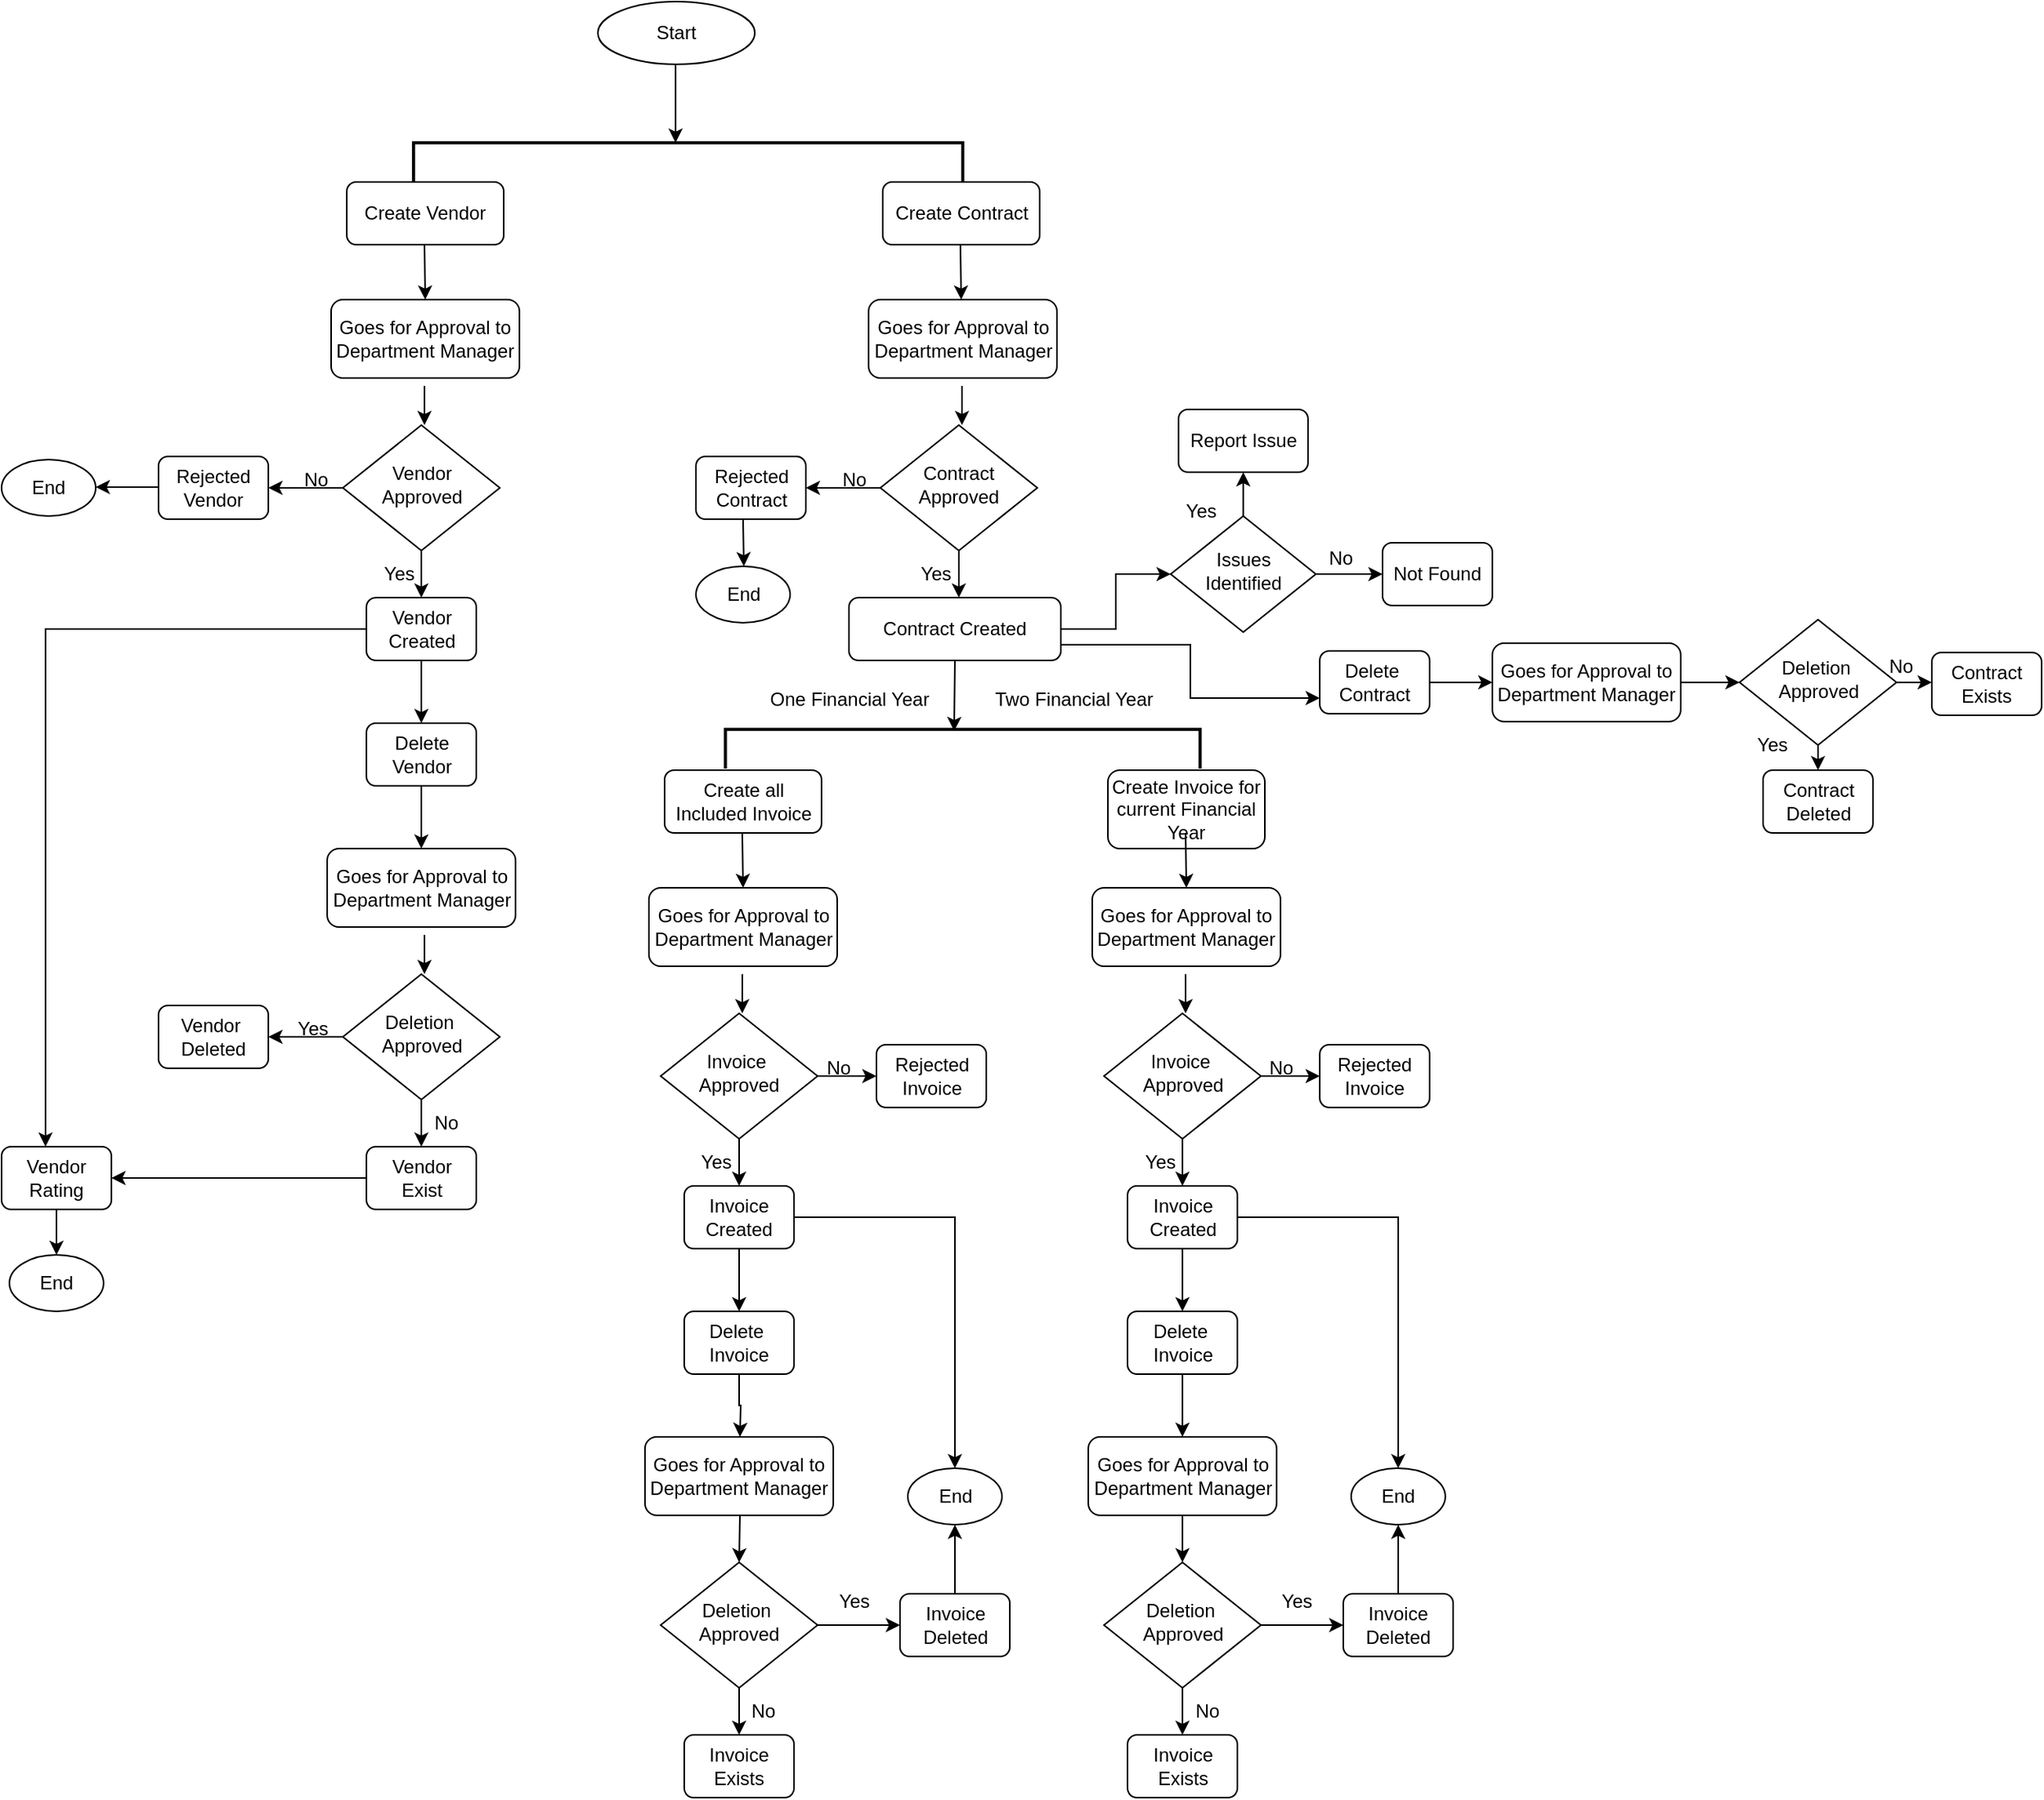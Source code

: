 <mxfile version="24.8.0">
  <diagram name="Page-1" id="CUNVGGAH_TLNrAHx7HYc">
    <mxGraphModel dx="1082" dy="491" grid="1" gridSize="10" guides="1" tooltips="1" connect="1" arrows="1" fold="1" page="1" pageScale="1" pageWidth="1169" pageHeight="827" math="0" shadow="0">
      <root>
        <mxCell id="0" />
        <mxCell id="1" parent="0" />
        <mxCell id="rurIsRCA4eeCTm9-6xiH-1" value="Start" style="ellipse;whiteSpace=wrap;html=1;" vertex="1" parent="1">
          <mxGeometry x="470" y="10" width="100" height="40" as="geometry" />
        </mxCell>
        <mxCell id="rurIsRCA4eeCTm9-6xiH-199" value="Create Vendor" style="rounded=1;whiteSpace=wrap;html=1;fontSize=12;glass=0;strokeWidth=1;shadow=0;" vertex="1" parent="1">
          <mxGeometry x="310" y="125" width="100" height="40" as="geometry" />
        </mxCell>
        <mxCell id="rurIsRCA4eeCTm9-6xiH-207" value="" style="endArrow=classic;html=1;rounded=0;" edge="1" parent="1">
          <mxGeometry width="50" height="50" relative="1" as="geometry">
            <mxPoint x="359.5" y="165" as="sourcePoint" />
            <mxPoint x="360" y="200" as="targetPoint" />
          </mxGeometry>
        </mxCell>
        <mxCell id="rurIsRCA4eeCTm9-6xiH-210" value="Goes for Approval to Department Manager" style="rounded=1;whiteSpace=wrap;html=1;" vertex="1" parent="1">
          <mxGeometry x="300" y="200" width="120" height="50" as="geometry" />
        </mxCell>
        <mxCell id="rurIsRCA4eeCTm9-6xiH-219" style="edgeStyle=orthogonalEdgeStyle;rounded=0;orthogonalLoop=1;jettySize=auto;html=1;exitX=0;exitY=0.5;exitDx=0;exitDy=0;entryX=1;entryY=0.5;entryDx=0;entryDy=0;" edge="1" parent="1" source="rurIsRCA4eeCTm9-6xiH-211" target="rurIsRCA4eeCTm9-6xiH-212">
          <mxGeometry relative="1" as="geometry" />
        </mxCell>
        <mxCell id="rurIsRCA4eeCTm9-6xiH-211" value="Vendor Approved" style="rhombus;whiteSpace=wrap;html=1;shadow=0;fontFamily=Helvetica;fontSize=12;align=center;strokeWidth=1;spacing=6;spacingTop=-4;" vertex="1" parent="1">
          <mxGeometry x="307.5" y="280" width="100" height="80" as="geometry" />
        </mxCell>
        <mxCell id="rurIsRCA4eeCTm9-6xiH-212" value="Rejected&lt;div&gt;Vendor&lt;/div&gt;" style="rounded=1;whiteSpace=wrap;html=1;fontSize=12;glass=0;strokeWidth=1;shadow=0;" vertex="1" parent="1">
          <mxGeometry x="190" y="300" width="70" height="40" as="geometry" />
        </mxCell>
        <mxCell id="rurIsRCA4eeCTm9-6xiH-214" value="No" style="text;html=1;align=center;verticalAlign=middle;resizable=0;points=[];autosize=1;strokeColor=none;fillColor=none;" vertex="1" parent="1">
          <mxGeometry x="270" y="300" width="40" height="30" as="geometry" />
        </mxCell>
        <mxCell id="rurIsRCA4eeCTm9-6xiH-250" style="edgeStyle=orthogonalEdgeStyle;rounded=0;orthogonalLoop=1;jettySize=auto;html=1;exitX=0.5;exitY=1;exitDx=0;exitDy=0;entryX=0.5;entryY=0;entryDx=0;entryDy=0;" edge="1" parent="1" source="rurIsRCA4eeCTm9-6xiH-215" target="rurIsRCA4eeCTm9-6xiH-248">
          <mxGeometry relative="1" as="geometry" />
        </mxCell>
        <mxCell id="rurIsRCA4eeCTm9-6xiH-281" style="edgeStyle=orthogonalEdgeStyle;rounded=0;orthogonalLoop=1;jettySize=auto;html=1;exitX=0;exitY=0.5;exitDx=0;exitDy=0;entryX=0.4;entryY=0;entryDx=0;entryDy=0;entryPerimeter=0;" edge="1" parent="1" source="rurIsRCA4eeCTm9-6xiH-215" target="rurIsRCA4eeCTm9-6xiH-428">
          <mxGeometry relative="1" as="geometry">
            <mxPoint x="120" y="652" as="targetPoint" />
          </mxGeometry>
        </mxCell>
        <mxCell id="rurIsRCA4eeCTm9-6xiH-215" value="Vendor Created" style="rounded=1;whiteSpace=wrap;html=1;fontSize=12;glass=0;strokeWidth=1;shadow=0;" vertex="1" parent="1">
          <mxGeometry x="322.5" y="390" width="70" height="40" as="geometry" />
        </mxCell>
        <mxCell id="rurIsRCA4eeCTm9-6xiH-216" value="" style="endArrow=classic;html=1;rounded=0;" edge="1" parent="1">
          <mxGeometry width="50" height="50" relative="1" as="geometry">
            <mxPoint x="357.5" y="360" as="sourcePoint" />
            <mxPoint x="357.5" y="390" as="targetPoint" />
          </mxGeometry>
        </mxCell>
        <mxCell id="rurIsRCA4eeCTm9-6xiH-217" value="Yes" style="text;html=1;align=center;verticalAlign=middle;resizable=0;points=[];autosize=1;strokeColor=none;fillColor=none;" vertex="1" parent="1">
          <mxGeometry x="322.5" y="360" width="40" height="30" as="geometry" />
        </mxCell>
        <mxCell id="rurIsRCA4eeCTm9-6xiH-218" value="" style="endArrow=classic;html=1;rounded=0;" edge="1" parent="1">
          <mxGeometry width="50" height="50" relative="1" as="geometry">
            <mxPoint x="359.5" y="255" as="sourcePoint" />
            <mxPoint x="359.5" y="280" as="targetPoint" />
          </mxGeometry>
        </mxCell>
        <mxCell id="rurIsRCA4eeCTm9-6xiH-239" value="End" style="ellipse;whiteSpace=wrap;html=1;" vertex="1" parent="1">
          <mxGeometry x="90" y="302" width="60" height="36" as="geometry" />
        </mxCell>
        <mxCell id="rurIsRCA4eeCTm9-6xiH-240" value="" style="endArrow=classic;html=1;rounded=0;" edge="1" parent="1">
          <mxGeometry width="50" height="50" relative="1" as="geometry">
            <mxPoint x="190" y="319.5" as="sourcePoint" />
            <mxPoint x="150" y="319.5" as="targetPoint" />
          </mxGeometry>
        </mxCell>
        <mxCell id="rurIsRCA4eeCTm9-6xiH-263" style="edgeStyle=orthogonalEdgeStyle;rounded=0;orthogonalLoop=1;jettySize=auto;html=1;exitX=0.5;exitY=1;exitDx=0;exitDy=0;entryX=0.5;entryY=0;entryDx=0;entryDy=0;" edge="1" parent="1" source="rurIsRCA4eeCTm9-6xiH-248" target="rurIsRCA4eeCTm9-6xiH-251">
          <mxGeometry relative="1" as="geometry" />
        </mxCell>
        <mxCell id="rurIsRCA4eeCTm9-6xiH-248" value="Delete Vendor" style="rounded=1;whiteSpace=wrap;html=1;fontSize=12;glass=0;strokeWidth=1;shadow=0;" vertex="1" parent="1">
          <mxGeometry x="322.5" y="470" width="70" height="40" as="geometry" />
        </mxCell>
        <mxCell id="rurIsRCA4eeCTm9-6xiH-251" value="Goes for Approval to Department Manager" style="rounded=1;whiteSpace=wrap;html=1;" vertex="1" parent="1">
          <mxGeometry x="297.5" y="550" width="120" height="50" as="geometry" />
        </mxCell>
        <mxCell id="rurIsRCA4eeCTm9-6xiH-252" style="edgeStyle=orthogonalEdgeStyle;rounded=0;orthogonalLoop=1;jettySize=auto;html=1;exitX=0;exitY=0.5;exitDx=0;exitDy=0;entryX=1;entryY=0.5;entryDx=0;entryDy=0;" edge="1" parent="1" source="rurIsRCA4eeCTm9-6xiH-253" target="rurIsRCA4eeCTm9-6xiH-254">
          <mxGeometry relative="1" as="geometry" />
        </mxCell>
        <mxCell id="rurIsRCA4eeCTm9-6xiH-253" value="Deletion&amp;nbsp;&lt;div&gt;Approved&lt;/div&gt;" style="rhombus;whiteSpace=wrap;html=1;shadow=0;fontFamily=Helvetica;fontSize=12;align=center;strokeWidth=1;spacing=6;spacingTop=-4;" vertex="1" parent="1">
          <mxGeometry x="307.5" y="630" width="100" height="80" as="geometry" />
        </mxCell>
        <mxCell id="rurIsRCA4eeCTm9-6xiH-254" value="Vendor&amp;nbsp;&lt;div&gt;Deleted&lt;/div&gt;" style="rounded=1;whiteSpace=wrap;html=1;fontSize=12;glass=0;strokeWidth=1;shadow=0;" vertex="1" parent="1">
          <mxGeometry x="190" y="650" width="70" height="40" as="geometry" />
        </mxCell>
        <mxCell id="rurIsRCA4eeCTm9-6xiH-255" value="No" style="text;html=1;align=center;verticalAlign=middle;resizable=0;points=[];autosize=1;strokeColor=none;fillColor=none;" vertex="1" parent="1">
          <mxGeometry x="352.5" y="710" width="40" height="30" as="geometry" />
        </mxCell>
        <mxCell id="rurIsRCA4eeCTm9-6xiH-429" style="edgeStyle=orthogonalEdgeStyle;rounded=0;orthogonalLoop=1;jettySize=auto;html=1;exitX=0;exitY=0.5;exitDx=0;exitDy=0;entryX=1;entryY=0.5;entryDx=0;entryDy=0;" edge="1" parent="1" source="rurIsRCA4eeCTm9-6xiH-256" target="rurIsRCA4eeCTm9-6xiH-428">
          <mxGeometry relative="1" as="geometry" />
        </mxCell>
        <mxCell id="rurIsRCA4eeCTm9-6xiH-256" value="Vendor &lt;br&gt;Exist" style="rounded=1;whiteSpace=wrap;html=1;fontSize=12;glass=0;strokeWidth=1;shadow=0;" vertex="1" parent="1">
          <mxGeometry x="322.5" y="740" width="70" height="40" as="geometry" />
        </mxCell>
        <mxCell id="rurIsRCA4eeCTm9-6xiH-257" value="" style="endArrow=classic;html=1;rounded=0;" edge="1" parent="1">
          <mxGeometry width="50" height="50" relative="1" as="geometry">
            <mxPoint x="357.5" y="710" as="sourcePoint" />
            <mxPoint x="357.5" y="740" as="targetPoint" />
          </mxGeometry>
        </mxCell>
        <mxCell id="rurIsRCA4eeCTm9-6xiH-258" value="Yes" style="text;html=1;align=center;verticalAlign=middle;resizable=0;points=[];autosize=1;strokeColor=none;fillColor=none;" vertex="1" parent="1">
          <mxGeometry x="267.5" y="650" width="40" height="30" as="geometry" />
        </mxCell>
        <mxCell id="rurIsRCA4eeCTm9-6xiH-259" value="" style="endArrow=classic;html=1;rounded=0;" edge="1" parent="1">
          <mxGeometry width="50" height="50" relative="1" as="geometry">
            <mxPoint x="359.5" y="605" as="sourcePoint" />
            <mxPoint x="359.5" y="630" as="targetPoint" />
          </mxGeometry>
        </mxCell>
        <mxCell id="rurIsRCA4eeCTm9-6xiH-334" value="" style="strokeWidth=2;html=1;shape=mxgraph.flowchart.annotation_1;align=left;pointerEvents=1;direction=south;" vertex="1" parent="1">
          <mxGeometry x="352.5" y="100" width="350" height="25" as="geometry" />
        </mxCell>
        <mxCell id="rurIsRCA4eeCTm9-6xiH-431" style="edgeStyle=orthogonalEdgeStyle;rounded=0;orthogonalLoop=1;jettySize=auto;html=1;exitX=0.5;exitY=1;exitDx=0;exitDy=0;" edge="1" parent="1" source="rurIsRCA4eeCTm9-6xiH-428" target="rurIsRCA4eeCTm9-6xiH-430">
          <mxGeometry relative="1" as="geometry" />
        </mxCell>
        <mxCell id="rurIsRCA4eeCTm9-6xiH-428" value="Vendor &lt;br&gt;Rating" style="rounded=1;whiteSpace=wrap;html=1;fontSize=12;glass=0;strokeWidth=1;shadow=0;" vertex="1" parent="1">
          <mxGeometry x="90" y="740" width="70" height="40" as="geometry" />
        </mxCell>
        <mxCell id="rurIsRCA4eeCTm9-6xiH-430" value="End" style="ellipse;whiteSpace=wrap;html=1;" vertex="1" parent="1">
          <mxGeometry x="95" y="809" width="60" height="36" as="geometry" />
        </mxCell>
        <mxCell id="rurIsRCA4eeCTm9-6xiH-515" value="Goes for Approval to Department Manager" style="rounded=1;whiteSpace=wrap;html=1;" vertex="1" parent="1">
          <mxGeometry x="500" y="925" width="120" height="50" as="geometry" />
        </mxCell>
        <mxCell id="rurIsRCA4eeCTm9-6xiH-516" value="Create Contract" style="rounded=1;whiteSpace=wrap;html=1;fontSize=12;glass=0;strokeWidth=1;shadow=0;" vertex="1" parent="1">
          <mxGeometry x="651.5" y="125" width="100" height="40" as="geometry" />
        </mxCell>
        <mxCell id="rurIsRCA4eeCTm9-6xiH-517" value="" style="endArrow=classic;html=1;rounded=0;" edge="1" parent="1">
          <mxGeometry width="50" height="50" relative="1" as="geometry">
            <mxPoint x="701" y="165" as="sourcePoint" />
            <mxPoint x="701.5" y="200" as="targetPoint" />
          </mxGeometry>
        </mxCell>
        <mxCell id="rurIsRCA4eeCTm9-6xiH-518" value="Goes for Approval to Department Manager" style="rounded=1;whiteSpace=wrap;html=1;" vertex="1" parent="1">
          <mxGeometry x="642.5" y="200" width="120" height="50" as="geometry" />
        </mxCell>
        <mxCell id="rurIsRCA4eeCTm9-6xiH-519" style="edgeStyle=orthogonalEdgeStyle;rounded=0;orthogonalLoop=1;jettySize=auto;html=1;exitX=0;exitY=0.5;exitDx=0;exitDy=0;entryX=1;entryY=0.5;entryDx=0;entryDy=0;" edge="1" parent="1" source="rurIsRCA4eeCTm9-6xiH-520" target="rurIsRCA4eeCTm9-6xiH-521">
          <mxGeometry relative="1" as="geometry" />
        </mxCell>
        <mxCell id="rurIsRCA4eeCTm9-6xiH-520" value="Contract Approved" style="rhombus;whiteSpace=wrap;html=1;shadow=0;fontFamily=Helvetica;fontSize=12;align=center;strokeWidth=1;spacing=6;spacingTop=-4;" vertex="1" parent="1">
          <mxGeometry x="650" y="280" width="100" height="80" as="geometry" />
        </mxCell>
        <mxCell id="rurIsRCA4eeCTm9-6xiH-521" value="Rejected&lt;div&gt;Contract&lt;/div&gt;" style="rounded=1;whiteSpace=wrap;html=1;fontSize=12;glass=0;strokeWidth=1;shadow=0;" vertex="1" parent="1">
          <mxGeometry x="532.5" y="300" width="70" height="40" as="geometry" />
        </mxCell>
        <mxCell id="rurIsRCA4eeCTm9-6xiH-522" value="No" style="text;html=1;align=center;verticalAlign=middle;resizable=0;points=[];autosize=1;strokeColor=none;fillColor=none;" vertex="1" parent="1">
          <mxGeometry x="612.5" y="300" width="40" height="30" as="geometry" />
        </mxCell>
        <mxCell id="rurIsRCA4eeCTm9-6xiH-619" style="edgeStyle=orthogonalEdgeStyle;rounded=0;orthogonalLoop=1;jettySize=auto;html=1;exitX=1;exitY=0.75;exitDx=0;exitDy=0;entryX=0;entryY=0.75;entryDx=0;entryDy=0;" edge="1" parent="1" source="rurIsRCA4eeCTm9-6xiH-525" target="rurIsRCA4eeCTm9-6xiH-611">
          <mxGeometry relative="1" as="geometry" />
        </mxCell>
        <mxCell id="rurIsRCA4eeCTm9-6xiH-636" style="edgeStyle=orthogonalEdgeStyle;rounded=0;orthogonalLoop=1;jettySize=auto;html=1;exitX=1;exitY=0.5;exitDx=0;exitDy=0;entryX=0;entryY=0.5;entryDx=0;entryDy=0;" edge="1" parent="1" source="rurIsRCA4eeCTm9-6xiH-525" target="rurIsRCA4eeCTm9-6xiH-628">
          <mxGeometry relative="1" as="geometry" />
        </mxCell>
        <mxCell id="rurIsRCA4eeCTm9-6xiH-525" value="Contract Created" style="rounded=1;whiteSpace=wrap;html=1;fontSize=12;glass=0;strokeWidth=1;shadow=0;" vertex="1" parent="1">
          <mxGeometry x="630" y="390" width="135" height="40" as="geometry" />
        </mxCell>
        <mxCell id="rurIsRCA4eeCTm9-6xiH-526" value="" style="endArrow=classic;html=1;rounded=0;" edge="1" parent="1">
          <mxGeometry width="50" height="50" relative="1" as="geometry">
            <mxPoint x="700" y="360" as="sourcePoint" />
            <mxPoint x="700" y="390" as="targetPoint" />
          </mxGeometry>
        </mxCell>
        <mxCell id="rurIsRCA4eeCTm9-6xiH-527" value="Yes" style="text;html=1;align=center;verticalAlign=middle;resizable=0;points=[];autosize=1;strokeColor=none;fillColor=none;" vertex="1" parent="1">
          <mxGeometry x="665" y="360" width="40" height="30" as="geometry" />
        </mxCell>
        <mxCell id="rurIsRCA4eeCTm9-6xiH-528" value="" style="endArrow=classic;html=1;rounded=0;" edge="1" parent="1">
          <mxGeometry width="50" height="50" relative="1" as="geometry">
            <mxPoint x="702" y="255" as="sourcePoint" />
            <mxPoint x="702" y="280" as="targetPoint" />
          </mxGeometry>
        </mxCell>
        <mxCell id="rurIsRCA4eeCTm9-6xiH-529" value="" style="endArrow=classic;html=1;rounded=0;" edge="1" parent="1">
          <mxGeometry width="50" height="50" relative="1" as="geometry">
            <mxPoint x="562.5" y="340" as="sourcePoint" />
            <mxPoint x="563" y="370" as="targetPoint" />
          </mxGeometry>
        </mxCell>
        <mxCell id="rurIsRCA4eeCTm9-6xiH-530" value="End" style="ellipse;whiteSpace=wrap;html=1;" vertex="1" parent="1">
          <mxGeometry x="532.5" y="370" width="60" height="36" as="geometry" />
        </mxCell>
        <mxCell id="rurIsRCA4eeCTm9-6xiH-531" value="" style="endArrow=classic;html=1;rounded=0;" edge="1" parent="1">
          <mxGeometry width="50" height="50" relative="1" as="geometry">
            <mxPoint x="692.5" y="100" as="sourcePoint" />
            <mxPoint x="692.5" y="100" as="targetPoint" />
          </mxGeometry>
        </mxCell>
        <mxCell id="rurIsRCA4eeCTm9-6xiH-534" value="" style="strokeWidth=2;html=1;shape=mxgraph.flowchart.annotation_1;align=left;pointerEvents=1;direction=south;" vertex="1" parent="1">
          <mxGeometry x="551.25" y="474" width="302.5" height="25" as="geometry" />
        </mxCell>
        <mxCell id="rurIsRCA4eeCTm9-6xiH-535" value="One Financial Year" style="text;html=1;align=center;verticalAlign=middle;resizable=0;points=[];autosize=1;strokeColor=none;fillColor=none;" vertex="1" parent="1">
          <mxGeometry x="570" y="440" width="120" height="30" as="geometry" />
        </mxCell>
        <mxCell id="rurIsRCA4eeCTm9-6xiH-536" value="Two Financial Year" style="text;html=1;align=center;verticalAlign=middle;resizable=0;points=[];autosize=1;strokeColor=none;fillColor=none;" vertex="1" parent="1">
          <mxGeometry x="712.5" y="440" width="120" height="30" as="geometry" />
        </mxCell>
        <mxCell id="rurIsRCA4eeCTm9-6xiH-537" value="Create all Included Invoice" style="rounded=1;whiteSpace=wrap;html=1;fontSize=12;glass=0;strokeWidth=1;shadow=0;" vertex="1" parent="1">
          <mxGeometry x="512.5" y="500" width="100" height="40" as="geometry" />
        </mxCell>
        <mxCell id="rurIsRCA4eeCTm9-6xiH-538" value="" style="endArrow=classic;html=1;rounded=0;" edge="1" parent="1">
          <mxGeometry width="50" height="50" relative="1" as="geometry">
            <mxPoint x="562" y="540" as="sourcePoint" />
            <mxPoint x="562.5" y="575" as="targetPoint" />
          </mxGeometry>
        </mxCell>
        <mxCell id="rurIsRCA4eeCTm9-6xiH-539" value="Goes for Approval to Department Manager" style="rounded=1;whiteSpace=wrap;html=1;" vertex="1" parent="1">
          <mxGeometry x="502.5" y="575" width="120" height="50" as="geometry" />
        </mxCell>
        <mxCell id="rurIsRCA4eeCTm9-6xiH-540" style="edgeStyle=orthogonalEdgeStyle;rounded=0;orthogonalLoop=1;jettySize=auto;html=1;exitX=1;exitY=0.5;exitDx=0;exitDy=0;entryX=0;entryY=0.5;entryDx=0;entryDy=0;" edge="1" parent="1" source="rurIsRCA4eeCTm9-6xiH-541" target="rurIsRCA4eeCTm9-6xiH-542">
          <mxGeometry relative="1" as="geometry" />
        </mxCell>
        <mxCell id="rurIsRCA4eeCTm9-6xiH-541" value="Invoice&amp;nbsp;&lt;div&gt;Approved&lt;/div&gt;" style="rhombus;whiteSpace=wrap;html=1;shadow=0;fontFamily=Helvetica;fontSize=12;align=center;strokeWidth=1;spacing=6;spacingTop=-4;" vertex="1" parent="1">
          <mxGeometry x="510" y="655" width="100" height="80" as="geometry" />
        </mxCell>
        <mxCell id="rurIsRCA4eeCTm9-6xiH-542" value="Rejected&lt;div&gt;Invoice&lt;/div&gt;" style="rounded=1;whiteSpace=wrap;html=1;fontSize=12;glass=0;strokeWidth=1;shadow=0;" vertex="1" parent="1">
          <mxGeometry x="647.5" y="675" width="70" height="40" as="geometry" />
        </mxCell>
        <mxCell id="rurIsRCA4eeCTm9-6xiH-543" value="No" style="text;html=1;align=center;verticalAlign=middle;resizable=0;points=[];autosize=1;strokeColor=none;fillColor=none;" vertex="1" parent="1">
          <mxGeometry x="602.5" y="675" width="40" height="30" as="geometry" />
        </mxCell>
        <mxCell id="rurIsRCA4eeCTm9-6xiH-544" style="edgeStyle=orthogonalEdgeStyle;rounded=0;orthogonalLoop=1;jettySize=auto;html=1;exitX=0.5;exitY=1;exitDx=0;exitDy=0;entryX=0.5;entryY=0;entryDx=0;entryDy=0;" edge="1" parent="1" source="rurIsRCA4eeCTm9-6xiH-546" target="rurIsRCA4eeCTm9-6xiH-551">
          <mxGeometry relative="1" as="geometry" />
        </mxCell>
        <mxCell id="rurIsRCA4eeCTm9-6xiH-545" style="edgeStyle=orthogonalEdgeStyle;rounded=0;orthogonalLoop=1;jettySize=auto;html=1;exitX=1;exitY=0.5;exitDx=0;exitDy=0;entryX=0.5;entryY=0;entryDx=0;entryDy=0;" edge="1" parent="1" source="rurIsRCA4eeCTm9-6xiH-546" target="rurIsRCA4eeCTm9-6xiH-561">
          <mxGeometry relative="1" as="geometry" />
        </mxCell>
        <mxCell id="rurIsRCA4eeCTm9-6xiH-546" value="Invoice Created" style="rounded=1;whiteSpace=wrap;html=1;fontSize=12;glass=0;strokeWidth=1;shadow=0;" vertex="1" parent="1">
          <mxGeometry x="525" y="765" width="70" height="40" as="geometry" />
        </mxCell>
        <mxCell id="rurIsRCA4eeCTm9-6xiH-547" value="" style="endArrow=classic;html=1;rounded=0;" edge="1" parent="1">
          <mxGeometry width="50" height="50" relative="1" as="geometry">
            <mxPoint x="560" y="735" as="sourcePoint" />
            <mxPoint x="560" y="765" as="targetPoint" />
          </mxGeometry>
        </mxCell>
        <mxCell id="rurIsRCA4eeCTm9-6xiH-548" value="Yes" style="text;html=1;align=center;verticalAlign=middle;resizable=0;points=[];autosize=1;strokeColor=none;fillColor=none;" vertex="1" parent="1">
          <mxGeometry x="525" y="735" width="40" height="30" as="geometry" />
        </mxCell>
        <mxCell id="rurIsRCA4eeCTm9-6xiH-549" value="" style="endArrow=classic;html=1;rounded=0;" edge="1" parent="1">
          <mxGeometry width="50" height="50" relative="1" as="geometry">
            <mxPoint x="562" y="630" as="sourcePoint" />
            <mxPoint x="562" y="655" as="targetPoint" />
          </mxGeometry>
        </mxCell>
        <mxCell id="rurIsRCA4eeCTm9-6xiH-550" style="edgeStyle=orthogonalEdgeStyle;rounded=0;orthogonalLoop=1;jettySize=auto;html=1;exitX=0.5;exitY=1;exitDx=0;exitDy=0;entryX=0.5;entryY=0;entryDx=0;entryDy=0;" edge="1" parent="1" source="rurIsRCA4eeCTm9-6xiH-551">
          <mxGeometry relative="1" as="geometry">
            <mxPoint x="560.5" y="925" as="targetPoint" />
          </mxGeometry>
        </mxCell>
        <mxCell id="rurIsRCA4eeCTm9-6xiH-551" value="Delete&amp;nbsp;&lt;div&gt;Invoice&lt;/div&gt;" style="rounded=1;whiteSpace=wrap;html=1;fontSize=12;glass=0;strokeWidth=1;shadow=0;" vertex="1" parent="1">
          <mxGeometry x="525" y="845" width="70" height="40" as="geometry" />
        </mxCell>
        <mxCell id="rurIsRCA4eeCTm9-6xiH-552" style="edgeStyle=orthogonalEdgeStyle;rounded=0;orthogonalLoop=1;jettySize=auto;html=1;exitX=1;exitY=0.5;exitDx=0;exitDy=0;entryX=0;entryY=0.5;entryDx=0;entryDy=0;" edge="1" parent="1" source="rurIsRCA4eeCTm9-6xiH-553" target="rurIsRCA4eeCTm9-6xiH-560">
          <mxGeometry relative="1" as="geometry" />
        </mxCell>
        <mxCell id="rurIsRCA4eeCTm9-6xiH-553" value="Deletion&amp;nbsp;&lt;div&gt;Approved&lt;/div&gt;" style="rhombus;whiteSpace=wrap;html=1;shadow=0;fontFamily=Helvetica;fontSize=12;align=center;strokeWidth=1;spacing=6;spacingTop=-4;" vertex="1" parent="1">
          <mxGeometry x="510" y="1005" width="100" height="80" as="geometry" />
        </mxCell>
        <mxCell id="rurIsRCA4eeCTm9-6xiH-554" value="No" style="text;html=1;align=center;verticalAlign=middle;resizable=0;points=[];autosize=1;strokeColor=none;fillColor=none;" vertex="1" parent="1">
          <mxGeometry x="555" y="1085" width="40" height="30" as="geometry" />
        </mxCell>
        <mxCell id="rurIsRCA4eeCTm9-6xiH-555" value="&lt;div&gt;Invoice&lt;/div&gt;Exists" style="rounded=1;whiteSpace=wrap;html=1;fontSize=12;glass=0;strokeWidth=1;shadow=0;" vertex="1" parent="1">
          <mxGeometry x="525" y="1115" width="70" height="40" as="geometry" />
        </mxCell>
        <mxCell id="rurIsRCA4eeCTm9-6xiH-556" value="" style="endArrow=classic;html=1;rounded=0;" edge="1" parent="1">
          <mxGeometry width="50" height="50" relative="1" as="geometry">
            <mxPoint x="560" y="1085" as="sourcePoint" />
            <mxPoint x="560" y="1115" as="targetPoint" />
          </mxGeometry>
        </mxCell>
        <mxCell id="rurIsRCA4eeCTm9-6xiH-557" value="Yes" style="text;html=1;align=center;verticalAlign=middle;resizable=0;points=[];autosize=1;strokeColor=none;fillColor=none;" vertex="1" parent="1">
          <mxGeometry x="612.5" y="1015" width="40" height="30" as="geometry" />
        </mxCell>
        <mxCell id="rurIsRCA4eeCTm9-6xiH-558" value="" style="endArrow=classic;html=1;rounded=0;entryX=0.5;entryY=0;entryDx=0;entryDy=0;exitX=0.5;exitY=1;exitDx=0;exitDy=0;" edge="1" parent="1" target="rurIsRCA4eeCTm9-6xiH-553">
          <mxGeometry width="50" height="50" relative="1" as="geometry">
            <mxPoint x="560.5" y="975" as="sourcePoint" />
            <mxPoint x="562" y="1005" as="targetPoint" />
          </mxGeometry>
        </mxCell>
        <mxCell id="rurIsRCA4eeCTm9-6xiH-559" style="edgeStyle=orthogonalEdgeStyle;rounded=0;orthogonalLoop=1;jettySize=auto;html=1;exitX=0.5;exitY=0;exitDx=0;exitDy=0;entryX=0.5;entryY=1;entryDx=0;entryDy=0;" edge="1" parent="1" source="rurIsRCA4eeCTm9-6xiH-560" target="rurIsRCA4eeCTm9-6xiH-561">
          <mxGeometry relative="1" as="geometry" />
        </mxCell>
        <mxCell id="rurIsRCA4eeCTm9-6xiH-560" value="&lt;div&gt;Invoice&lt;/div&gt;&lt;div&gt;Deleted&lt;/div&gt;" style="rounded=1;whiteSpace=wrap;html=1;fontSize=12;glass=0;strokeWidth=1;shadow=0;" vertex="1" parent="1">
          <mxGeometry x="662.5" y="1025" width="70" height="40" as="geometry" />
        </mxCell>
        <mxCell id="rurIsRCA4eeCTm9-6xiH-561" value="End" style="ellipse;whiteSpace=wrap;html=1;" vertex="1" parent="1">
          <mxGeometry x="667.5" y="945" width="60" height="36" as="geometry" />
        </mxCell>
        <mxCell id="rurIsRCA4eeCTm9-6xiH-562" value="Create Invoice for current Financial Year" style="rounded=1;whiteSpace=wrap;html=1;fontSize=12;glass=0;strokeWidth=1;shadow=0;" vertex="1" parent="1">
          <mxGeometry x="795" y="500" width="100" height="50" as="geometry" />
        </mxCell>
        <mxCell id="rurIsRCA4eeCTm9-6xiH-563" value="" style="endArrow=classic;html=1;rounded=0;" edge="1" parent="1">
          <mxGeometry width="50" height="50" relative="1" as="geometry">
            <mxPoint x="844.5" y="540" as="sourcePoint" />
            <mxPoint x="845" y="575" as="targetPoint" />
          </mxGeometry>
        </mxCell>
        <mxCell id="rurIsRCA4eeCTm9-6xiH-564" value="Goes for Approval to Department Manager" style="rounded=1;whiteSpace=wrap;html=1;" vertex="1" parent="1">
          <mxGeometry x="785" y="575" width="120" height="50" as="geometry" />
        </mxCell>
        <mxCell id="rurIsRCA4eeCTm9-6xiH-565" style="edgeStyle=orthogonalEdgeStyle;rounded=0;orthogonalLoop=1;jettySize=auto;html=1;exitX=1;exitY=0.5;exitDx=0;exitDy=0;entryX=0;entryY=0.5;entryDx=0;entryDy=0;" edge="1" parent="1" source="rurIsRCA4eeCTm9-6xiH-566" target="rurIsRCA4eeCTm9-6xiH-567">
          <mxGeometry relative="1" as="geometry" />
        </mxCell>
        <mxCell id="rurIsRCA4eeCTm9-6xiH-566" value="Invoice&amp;nbsp;&lt;div&gt;Approved&lt;/div&gt;" style="rhombus;whiteSpace=wrap;html=1;shadow=0;fontFamily=Helvetica;fontSize=12;align=center;strokeWidth=1;spacing=6;spacingTop=-4;" vertex="1" parent="1">
          <mxGeometry x="792.5" y="655" width="100" height="80" as="geometry" />
        </mxCell>
        <mxCell id="rurIsRCA4eeCTm9-6xiH-567" value="Rejected&lt;div&gt;Invoice&lt;/div&gt;" style="rounded=1;whiteSpace=wrap;html=1;fontSize=12;glass=0;strokeWidth=1;shadow=0;" vertex="1" parent="1">
          <mxGeometry x="930" y="675" width="70" height="40" as="geometry" />
        </mxCell>
        <mxCell id="rurIsRCA4eeCTm9-6xiH-568" value="No" style="text;html=1;align=center;verticalAlign=middle;resizable=0;points=[];autosize=1;strokeColor=none;fillColor=none;" vertex="1" parent="1">
          <mxGeometry x="885" y="675" width="40" height="30" as="geometry" />
        </mxCell>
        <mxCell id="rurIsRCA4eeCTm9-6xiH-569" style="edgeStyle=orthogonalEdgeStyle;rounded=0;orthogonalLoop=1;jettySize=auto;html=1;exitX=0.5;exitY=1;exitDx=0;exitDy=0;entryX=0.5;entryY=0;entryDx=0;entryDy=0;" edge="1" parent="1" source="rurIsRCA4eeCTm9-6xiH-571" target="rurIsRCA4eeCTm9-6xiH-576">
          <mxGeometry relative="1" as="geometry" />
        </mxCell>
        <mxCell id="rurIsRCA4eeCTm9-6xiH-570" style="edgeStyle=orthogonalEdgeStyle;rounded=0;orthogonalLoop=1;jettySize=auto;html=1;exitX=1;exitY=0.5;exitDx=0;exitDy=0;entryX=0.5;entryY=0;entryDx=0;entryDy=0;" edge="1" parent="1" source="rurIsRCA4eeCTm9-6xiH-571" target="rurIsRCA4eeCTm9-6xiH-587">
          <mxGeometry relative="1" as="geometry" />
        </mxCell>
        <mxCell id="rurIsRCA4eeCTm9-6xiH-571" value="Invoice Created" style="rounded=1;whiteSpace=wrap;html=1;fontSize=12;glass=0;strokeWidth=1;shadow=0;" vertex="1" parent="1">
          <mxGeometry x="807.5" y="765" width="70" height="40" as="geometry" />
        </mxCell>
        <mxCell id="rurIsRCA4eeCTm9-6xiH-572" value="" style="endArrow=classic;html=1;rounded=0;" edge="1" parent="1">
          <mxGeometry width="50" height="50" relative="1" as="geometry">
            <mxPoint x="842.5" y="735" as="sourcePoint" />
            <mxPoint x="842.5" y="765" as="targetPoint" />
          </mxGeometry>
        </mxCell>
        <mxCell id="rurIsRCA4eeCTm9-6xiH-573" value="Yes" style="text;html=1;align=center;verticalAlign=middle;resizable=0;points=[];autosize=1;strokeColor=none;fillColor=none;" vertex="1" parent="1">
          <mxGeometry x="807.5" y="735" width="40" height="30" as="geometry" />
        </mxCell>
        <mxCell id="rurIsRCA4eeCTm9-6xiH-574" value="" style="endArrow=classic;html=1;rounded=0;" edge="1" parent="1">
          <mxGeometry width="50" height="50" relative="1" as="geometry">
            <mxPoint x="844.5" y="630" as="sourcePoint" />
            <mxPoint x="844.5" y="655" as="targetPoint" />
          </mxGeometry>
        </mxCell>
        <mxCell id="rurIsRCA4eeCTm9-6xiH-575" style="edgeStyle=orthogonalEdgeStyle;rounded=0;orthogonalLoop=1;jettySize=auto;html=1;exitX=0.5;exitY=1;exitDx=0;exitDy=0;entryX=0.5;entryY=0;entryDx=0;entryDy=0;" edge="1" parent="1" source="rurIsRCA4eeCTm9-6xiH-576" target="rurIsRCA4eeCTm9-6xiH-577">
          <mxGeometry relative="1" as="geometry" />
        </mxCell>
        <mxCell id="rurIsRCA4eeCTm9-6xiH-576" value="Delete&amp;nbsp;&lt;div&gt;Invoice&lt;/div&gt;" style="rounded=1;whiteSpace=wrap;html=1;fontSize=12;glass=0;strokeWidth=1;shadow=0;" vertex="1" parent="1">
          <mxGeometry x="807.5" y="845" width="70" height="40" as="geometry" />
        </mxCell>
        <mxCell id="rurIsRCA4eeCTm9-6xiH-577" value="Goes for Approval to Department Manager" style="rounded=1;whiteSpace=wrap;html=1;" vertex="1" parent="1">
          <mxGeometry x="782.5" y="925" width="120" height="50" as="geometry" />
        </mxCell>
        <mxCell id="rurIsRCA4eeCTm9-6xiH-578" style="edgeStyle=orthogonalEdgeStyle;rounded=0;orthogonalLoop=1;jettySize=auto;html=1;exitX=1;exitY=0.5;exitDx=0;exitDy=0;entryX=0;entryY=0.5;entryDx=0;entryDy=0;" edge="1" parent="1" source="rurIsRCA4eeCTm9-6xiH-579" target="rurIsRCA4eeCTm9-6xiH-586">
          <mxGeometry relative="1" as="geometry" />
        </mxCell>
        <mxCell id="rurIsRCA4eeCTm9-6xiH-579" value="Deletion&amp;nbsp;&lt;div&gt;Approved&lt;/div&gt;" style="rhombus;whiteSpace=wrap;html=1;shadow=0;fontFamily=Helvetica;fontSize=12;align=center;strokeWidth=1;spacing=6;spacingTop=-4;" vertex="1" parent="1">
          <mxGeometry x="792.5" y="1005" width="100" height="80" as="geometry" />
        </mxCell>
        <mxCell id="rurIsRCA4eeCTm9-6xiH-580" value="No" style="text;html=1;align=center;verticalAlign=middle;resizable=0;points=[];autosize=1;strokeColor=none;fillColor=none;" vertex="1" parent="1">
          <mxGeometry x="837.5" y="1085" width="40" height="30" as="geometry" />
        </mxCell>
        <mxCell id="rurIsRCA4eeCTm9-6xiH-581" value="&lt;div&gt;Invoice&lt;/div&gt;Exists" style="rounded=1;whiteSpace=wrap;html=1;fontSize=12;glass=0;strokeWidth=1;shadow=0;" vertex="1" parent="1">
          <mxGeometry x="807.5" y="1115" width="70" height="40" as="geometry" />
        </mxCell>
        <mxCell id="rurIsRCA4eeCTm9-6xiH-582" value="" style="endArrow=classic;html=1;rounded=0;" edge="1" parent="1">
          <mxGeometry width="50" height="50" relative="1" as="geometry">
            <mxPoint x="842.5" y="1085" as="sourcePoint" />
            <mxPoint x="842.5" y="1115" as="targetPoint" />
          </mxGeometry>
        </mxCell>
        <mxCell id="rurIsRCA4eeCTm9-6xiH-583" value="Yes" style="text;html=1;align=center;verticalAlign=middle;resizable=0;points=[];autosize=1;strokeColor=none;fillColor=none;" vertex="1" parent="1">
          <mxGeometry x="895" y="1015" width="40" height="30" as="geometry" />
        </mxCell>
        <mxCell id="rurIsRCA4eeCTm9-6xiH-584" value="" style="endArrow=classic;html=1;rounded=0;entryX=0.5;entryY=0;entryDx=0;entryDy=0;exitX=0.5;exitY=1;exitDx=0;exitDy=0;" edge="1" parent="1" source="rurIsRCA4eeCTm9-6xiH-577" target="rurIsRCA4eeCTm9-6xiH-579">
          <mxGeometry width="50" height="50" relative="1" as="geometry">
            <mxPoint x="843" y="985" as="sourcePoint" />
            <mxPoint x="844.5" y="1005" as="targetPoint" />
          </mxGeometry>
        </mxCell>
        <mxCell id="rurIsRCA4eeCTm9-6xiH-585" style="edgeStyle=orthogonalEdgeStyle;rounded=0;orthogonalLoop=1;jettySize=auto;html=1;exitX=0.5;exitY=0;exitDx=0;exitDy=0;entryX=0.5;entryY=1;entryDx=0;entryDy=0;" edge="1" parent="1" source="rurIsRCA4eeCTm9-6xiH-586" target="rurIsRCA4eeCTm9-6xiH-587">
          <mxGeometry relative="1" as="geometry" />
        </mxCell>
        <mxCell id="rurIsRCA4eeCTm9-6xiH-586" value="&lt;div&gt;Invoice&lt;/div&gt;&lt;div&gt;Deleted&lt;/div&gt;" style="rounded=1;whiteSpace=wrap;html=1;fontSize=12;glass=0;strokeWidth=1;shadow=0;" vertex="1" parent="1">
          <mxGeometry x="945" y="1025" width="70" height="40" as="geometry" />
        </mxCell>
        <mxCell id="rurIsRCA4eeCTm9-6xiH-587" value="End" style="ellipse;whiteSpace=wrap;html=1;" vertex="1" parent="1">
          <mxGeometry x="950" y="945" width="60" height="36" as="geometry" />
        </mxCell>
        <mxCell id="rurIsRCA4eeCTm9-6xiH-608" value="&lt;div&gt;Contract&lt;/div&gt;&lt;div&gt;Deleted&lt;/div&gt;" style="rounded=1;whiteSpace=wrap;html=1;fontSize=12;glass=0;strokeWidth=1;shadow=0;" vertex="1" parent="1">
          <mxGeometry x="1212.5" y="500" width="70" height="40" as="geometry" />
        </mxCell>
        <mxCell id="rurIsRCA4eeCTm9-6xiH-609" value="No" style="text;html=1;align=center;verticalAlign=middle;resizable=0;points=[];autosize=1;strokeColor=none;fillColor=none;" vertex="1" parent="1">
          <mxGeometry x="1280" y="419" width="40" height="30" as="geometry" />
        </mxCell>
        <mxCell id="rurIsRCA4eeCTm9-6xiH-610" style="edgeStyle=orthogonalEdgeStyle;rounded=0;orthogonalLoop=1;jettySize=auto;html=1;exitX=1;exitY=0.5;exitDx=0;exitDy=0;entryX=0;entryY=0.5;entryDx=0;entryDy=0;" edge="1" parent="1" source="rurIsRCA4eeCTm9-6xiH-611" target="rurIsRCA4eeCTm9-6xiH-613">
          <mxGeometry relative="1" as="geometry" />
        </mxCell>
        <mxCell id="rurIsRCA4eeCTm9-6xiH-611" value="Delete&amp;nbsp;&lt;div&gt;Contract&lt;/div&gt;" style="rounded=1;whiteSpace=wrap;html=1;fontSize=12;glass=0;strokeWidth=1;shadow=0;" vertex="1" parent="1">
          <mxGeometry x="930" y="424" width="70" height="40" as="geometry" />
        </mxCell>
        <mxCell id="rurIsRCA4eeCTm9-6xiH-612" style="edgeStyle=orthogonalEdgeStyle;rounded=0;orthogonalLoop=1;jettySize=auto;html=1;exitX=1;exitY=0.5;exitDx=0;exitDy=0;entryX=0;entryY=0.5;entryDx=0;entryDy=0;" edge="1" parent="1" source="rurIsRCA4eeCTm9-6xiH-613" target="rurIsRCA4eeCTm9-6xiH-616">
          <mxGeometry relative="1" as="geometry" />
        </mxCell>
        <mxCell id="rurIsRCA4eeCTm9-6xiH-613" value="Goes for Approval to Department Manager" style="rounded=1;whiteSpace=wrap;html=1;" vertex="1" parent="1">
          <mxGeometry x="1040" y="419" width="120" height="50" as="geometry" />
        </mxCell>
        <mxCell id="rurIsRCA4eeCTm9-6xiH-614" style="edgeStyle=orthogonalEdgeStyle;rounded=0;orthogonalLoop=1;jettySize=auto;html=1;exitX=1;exitY=0.5;exitDx=0;exitDy=0;" edge="1" parent="1" source="rurIsRCA4eeCTm9-6xiH-616">
          <mxGeometry relative="1" as="geometry">
            <mxPoint x="1320" y="444" as="targetPoint" />
          </mxGeometry>
        </mxCell>
        <mxCell id="rurIsRCA4eeCTm9-6xiH-615" style="edgeStyle=orthogonalEdgeStyle;rounded=0;orthogonalLoop=1;jettySize=auto;html=1;exitX=0.5;exitY=1;exitDx=0;exitDy=0;entryX=0.5;entryY=0;entryDx=0;entryDy=0;" edge="1" parent="1" source="rurIsRCA4eeCTm9-6xiH-616" target="rurIsRCA4eeCTm9-6xiH-608">
          <mxGeometry relative="1" as="geometry" />
        </mxCell>
        <mxCell id="rurIsRCA4eeCTm9-6xiH-616" value="Deletion&amp;nbsp;&lt;div&gt;Approved&lt;/div&gt;" style="rhombus;whiteSpace=wrap;html=1;shadow=0;fontFamily=Helvetica;fontSize=12;align=center;strokeWidth=1;spacing=6;spacingTop=-4;" vertex="1" parent="1">
          <mxGeometry x="1197.5" y="404" width="100" height="80" as="geometry" />
        </mxCell>
        <mxCell id="rurIsRCA4eeCTm9-6xiH-617" value="Contract&lt;br&gt;Exists" style="rounded=1;whiteSpace=wrap;html=1;fontSize=12;glass=0;strokeWidth=1;shadow=0;" vertex="1" parent="1">
          <mxGeometry x="1320" y="425" width="70" height="40" as="geometry" />
        </mxCell>
        <mxCell id="rurIsRCA4eeCTm9-6xiH-618" value="Yes" style="text;html=1;align=center;verticalAlign=middle;resizable=0;points=[];autosize=1;strokeColor=none;fillColor=none;" vertex="1" parent="1">
          <mxGeometry x="1197.5" y="469" width="40" height="30" as="geometry" />
        </mxCell>
        <mxCell id="rurIsRCA4eeCTm9-6xiH-638" style="edgeStyle=orthogonalEdgeStyle;rounded=0;orthogonalLoop=1;jettySize=auto;html=1;exitX=0.5;exitY=0;exitDx=0;exitDy=0;entryX=0.5;entryY=1;entryDx=0;entryDy=0;" edge="1" parent="1" source="rurIsRCA4eeCTm9-6xiH-628" target="rurIsRCA4eeCTm9-6xiH-629">
          <mxGeometry relative="1" as="geometry" />
        </mxCell>
        <mxCell id="rurIsRCA4eeCTm9-6xiH-639" value="" style="edgeStyle=orthogonalEdgeStyle;rounded=0;orthogonalLoop=1;jettySize=auto;html=1;" edge="1" parent="1" source="rurIsRCA4eeCTm9-6xiH-628" target="rurIsRCA4eeCTm9-6xiH-631">
          <mxGeometry relative="1" as="geometry" />
        </mxCell>
        <mxCell id="rurIsRCA4eeCTm9-6xiH-628" value="Issues&lt;br&gt;Identified" style="rhombus;whiteSpace=wrap;html=1;shadow=0;fontFamily=Helvetica;fontSize=12;align=center;strokeWidth=1;spacing=6;spacingTop=-4;" vertex="1" parent="1">
          <mxGeometry x="835" y="338" width="92.5" height="74" as="geometry" />
        </mxCell>
        <mxCell id="rurIsRCA4eeCTm9-6xiH-637" style="edgeStyle=orthogonalEdgeStyle;rounded=0;orthogonalLoop=1;jettySize=auto;html=1;exitX=0.75;exitY=0;exitDx=0;exitDy=0;" edge="1" parent="1" source="rurIsRCA4eeCTm9-6xiH-629">
          <mxGeometry relative="1" as="geometry">
            <mxPoint x="898" y="290" as="targetPoint" />
          </mxGeometry>
        </mxCell>
        <mxCell id="rurIsRCA4eeCTm9-6xiH-629" value="Report Issue" style="rounded=1;whiteSpace=wrap;html=1;fontSize=12;glass=0;strokeWidth=1;shadow=0;" vertex="1" parent="1">
          <mxGeometry x="840" y="270" width="82.5" height="40" as="geometry" />
        </mxCell>
        <mxCell id="rurIsRCA4eeCTm9-6xiH-631" value="Not Found" style="rounded=1;whiteSpace=wrap;html=1;fontSize=12;glass=0;strokeWidth=1;shadow=0;" vertex="1" parent="1">
          <mxGeometry x="970" y="355" width="70" height="40" as="geometry" />
        </mxCell>
        <mxCell id="rurIsRCA4eeCTm9-6xiH-633" value="No" style="text;html=1;align=center;verticalAlign=middle;resizable=0;points=[];autosize=1;strokeColor=none;fillColor=none;" vertex="1" parent="1">
          <mxGeometry x="922.5" y="350" width="40" height="30" as="geometry" />
        </mxCell>
        <mxCell id="rurIsRCA4eeCTm9-6xiH-642" value="Yes" style="text;html=1;align=center;verticalAlign=middle;resizable=0;points=[];autosize=1;strokeColor=none;fillColor=none;" vertex="1" parent="1">
          <mxGeometry x="833.5" y="320" width="40" height="30" as="geometry" />
        </mxCell>
        <mxCell id="rurIsRCA4eeCTm9-6xiH-643" value="" style="endArrow=classic;html=1;rounded=0;exitX=0.5;exitY=1;exitDx=0;exitDy=0;" edge="1" parent="1" source="rurIsRCA4eeCTm9-6xiH-525">
          <mxGeometry width="50" height="50" relative="1" as="geometry">
            <mxPoint x="697" y="435" as="sourcePoint" />
            <mxPoint x="697" y="475" as="targetPoint" />
          </mxGeometry>
        </mxCell>
        <mxCell id="rurIsRCA4eeCTm9-6xiH-646" value="" style="endArrow=classic;html=1;rounded=0;" edge="1" parent="1">
          <mxGeometry width="50" height="50" relative="1" as="geometry">
            <mxPoint x="519.5" y="50" as="sourcePoint" />
            <mxPoint x="519.5" y="100" as="targetPoint" />
          </mxGeometry>
        </mxCell>
      </root>
    </mxGraphModel>
  </diagram>
</mxfile>
